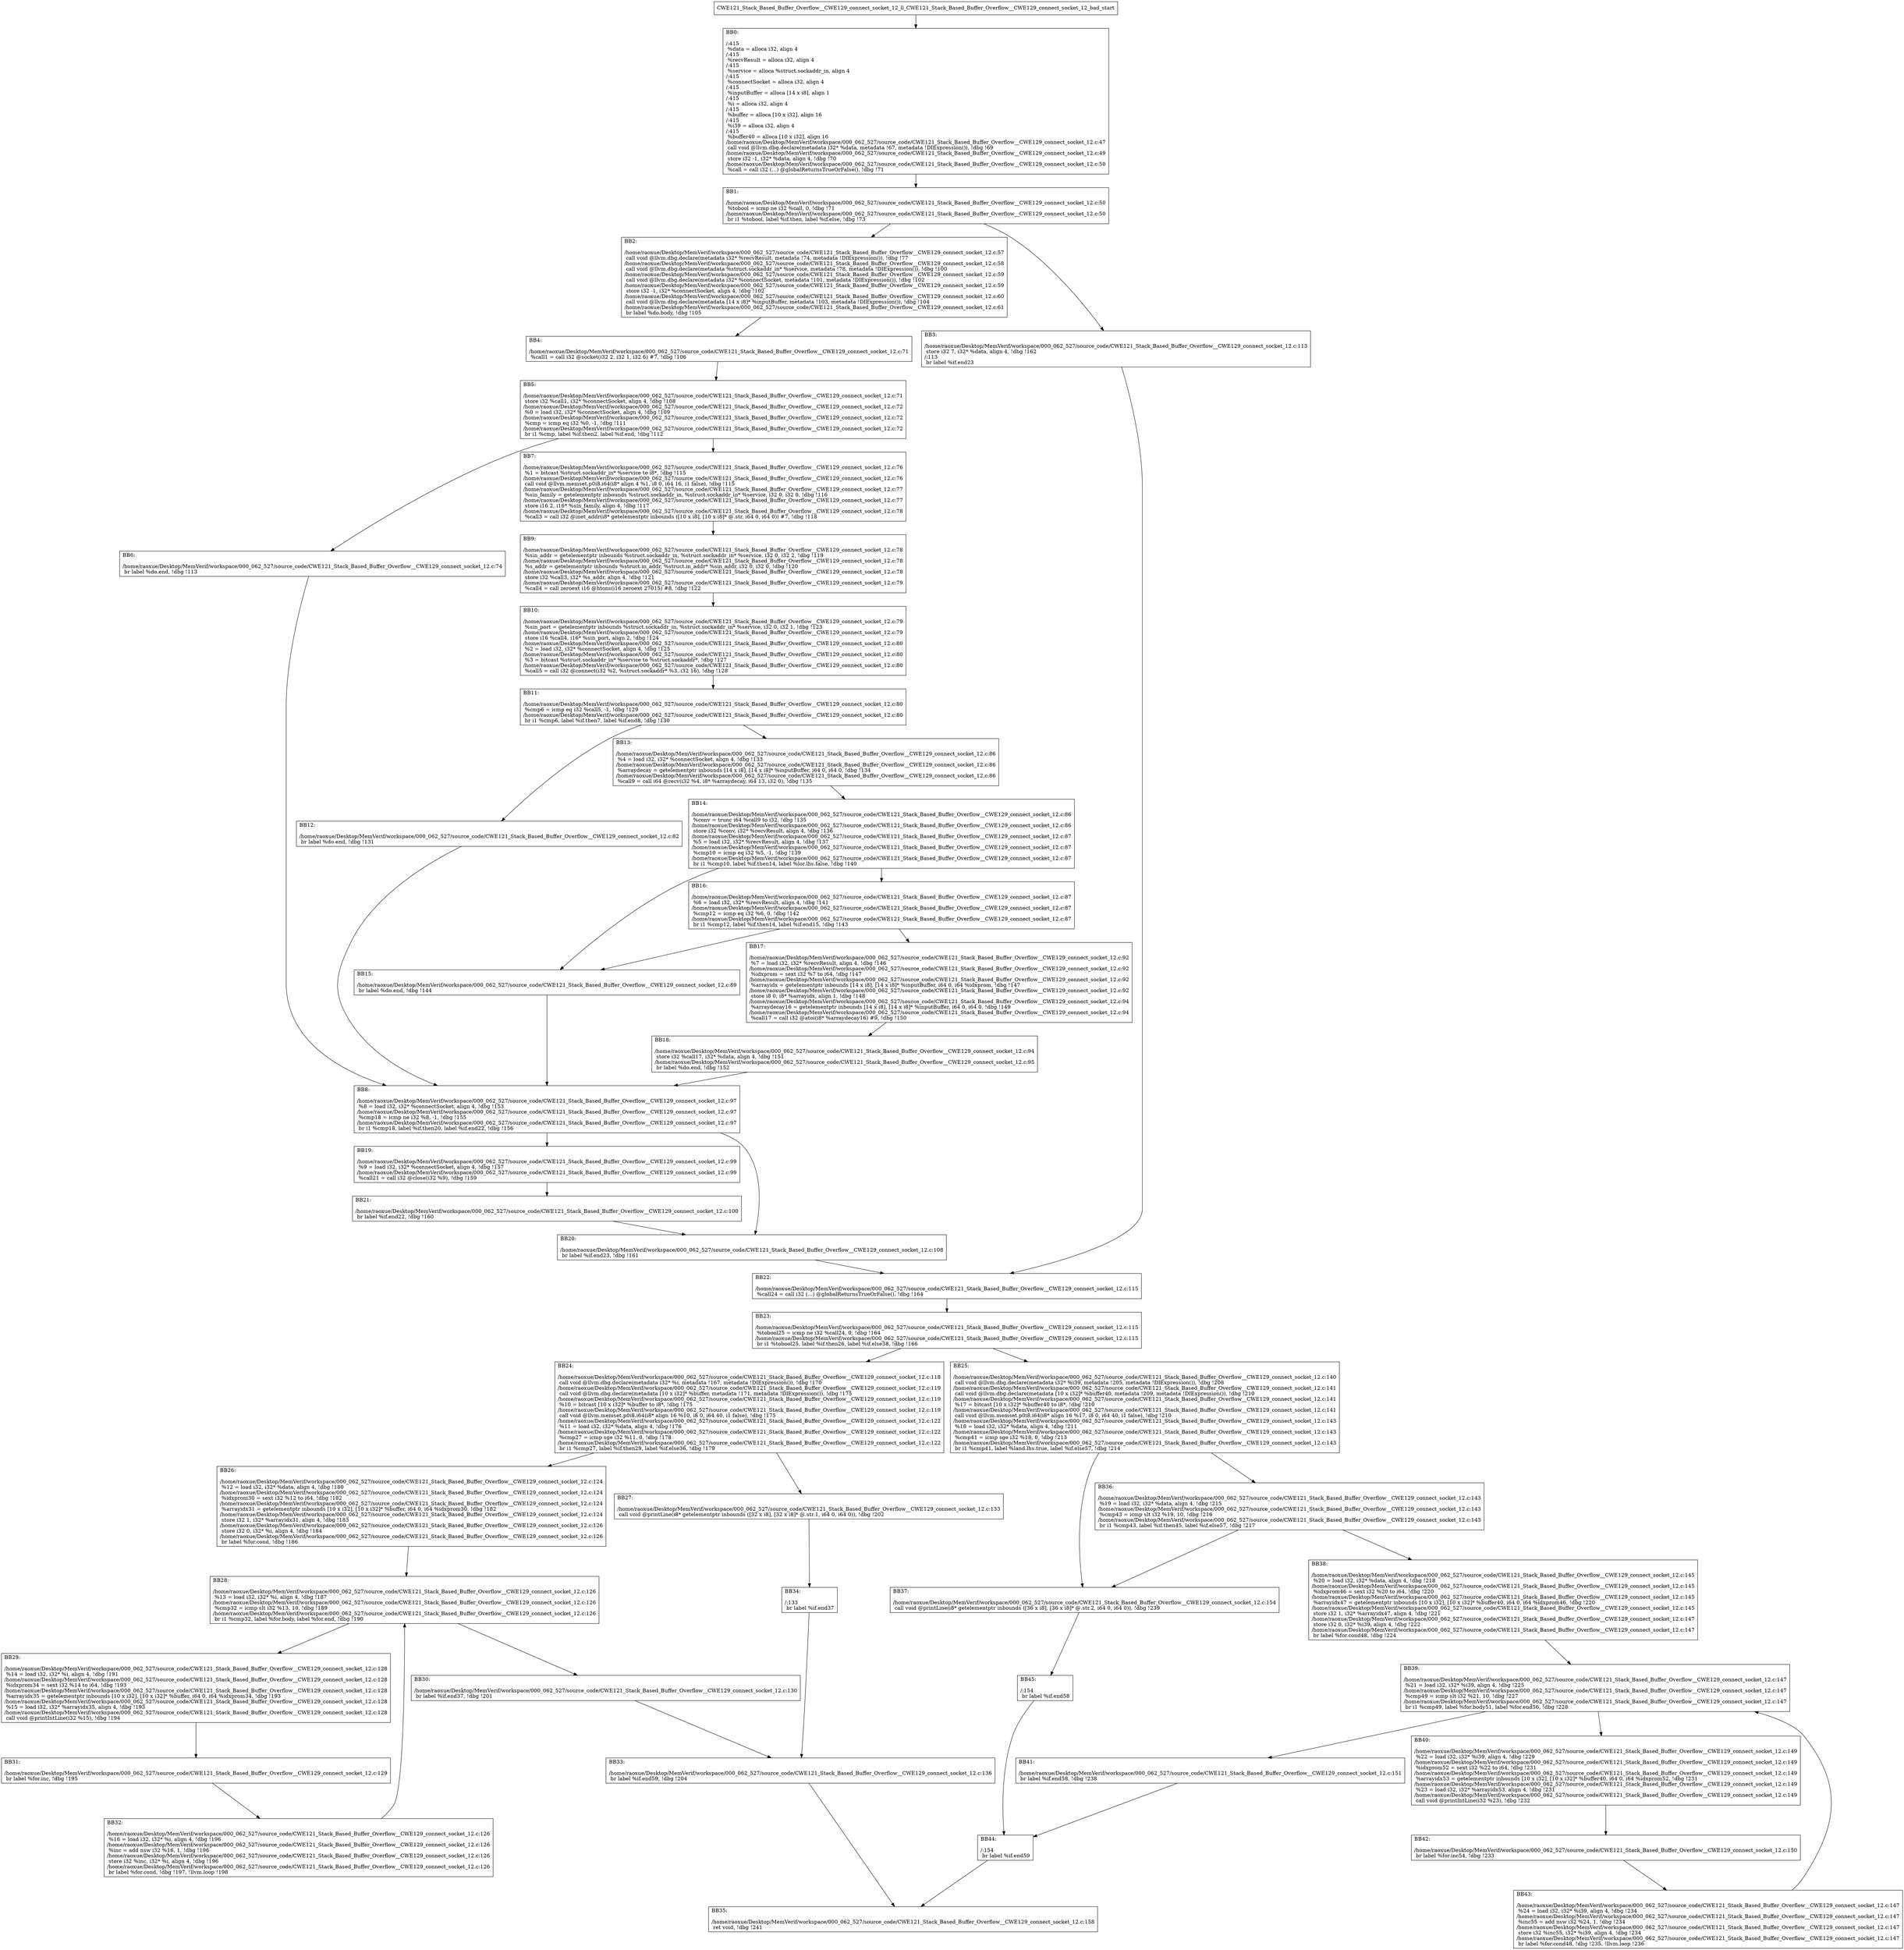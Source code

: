 digraph "CFG for'CWE121_Stack_Based_Buffer_Overflow__CWE129_connect_socket_12_ll_CWE121_Stack_Based_Buffer_Overflow__CWE129_connect_socket_12_bad' function" {
	BBCWE121_Stack_Based_Buffer_Overflow__CWE129_connect_socket_12_ll_CWE121_Stack_Based_Buffer_Overflow__CWE129_connect_socket_12_bad_start[shape=record,label="{CWE121_Stack_Based_Buffer_Overflow__CWE129_connect_socket_12_ll_CWE121_Stack_Based_Buffer_Overflow__CWE129_connect_socket_12_bad_start}"];
	BBCWE121_Stack_Based_Buffer_Overflow__CWE129_connect_socket_12_ll_CWE121_Stack_Based_Buffer_Overflow__CWE129_connect_socket_12_bad_start-> CWE121_Stack_Based_Buffer_Overflow__CWE129_connect_socket_12_ll_CWE121_Stack_Based_Buffer_Overflow__CWE129_connect_socket_12_badBB0;
	CWE121_Stack_Based_Buffer_Overflow__CWE129_connect_socket_12_ll_CWE121_Stack_Based_Buffer_Overflow__CWE129_connect_socket_12_badBB0 [shape=record, label="{BB0:\l\l/:415\l
  %data = alloca i32, align 4\l
/:415\l
  %recvResult = alloca i32, align 4\l
/:415\l
  %service = alloca %struct.sockaddr_in, align 4\l
/:415\l
  %connectSocket = alloca i32, align 4\l
/:415\l
  %inputBuffer = alloca [14 x i8], align 1\l
/:415\l
  %i = alloca i32, align 4\l
/:415\l
  %buffer = alloca [10 x i32], align 16\l
/:415\l
  %i39 = alloca i32, align 4\l
/:415\l
  %buffer40 = alloca [10 x i32], align 16\l
/home/raoxue/Desktop/MemVerif/workspace/000_062_527/source_code/CWE121_Stack_Based_Buffer_Overflow__CWE129_connect_socket_12.c:47\l
  call void @llvm.dbg.declare(metadata i32* %data, metadata !67, metadata !DIExpression()), !dbg !69\l
/home/raoxue/Desktop/MemVerif/workspace/000_062_527/source_code/CWE121_Stack_Based_Buffer_Overflow__CWE129_connect_socket_12.c:49\l
  store i32 -1, i32* %data, align 4, !dbg !70\l
/home/raoxue/Desktop/MemVerif/workspace/000_062_527/source_code/CWE121_Stack_Based_Buffer_Overflow__CWE129_connect_socket_12.c:50\l
  %call = call i32 (...) @globalReturnsTrueOrFalse(), !dbg !71\l
}"];
	CWE121_Stack_Based_Buffer_Overflow__CWE129_connect_socket_12_ll_CWE121_Stack_Based_Buffer_Overflow__CWE129_connect_socket_12_badBB0-> CWE121_Stack_Based_Buffer_Overflow__CWE129_connect_socket_12_ll_CWE121_Stack_Based_Buffer_Overflow__CWE129_connect_socket_12_badBB1;
	CWE121_Stack_Based_Buffer_Overflow__CWE129_connect_socket_12_ll_CWE121_Stack_Based_Buffer_Overflow__CWE129_connect_socket_12_badBB1 [shape=record, label="{BB1:\l\l/home/raoxue/Desktop/MemVerif/workspace/000_062_527/source_code/CWE121_Stack_Based_Buffer_Overflow__CWE129_connect_socket_12.c:50\l
  %tobool = icmp ne i32 %call, 0, !dbg !71\l
/home/raoxue/Desktop/MemVerif/workspace/000_062_527/source_code/CWE121_Stack_Based_Buffer_Overflow__CWE129_connect_socket_12.c:50\l
  br i1 %tobool, label %if.then, label %if.else, !dbg !73\l
}"];
	CWE121_Stack_Based_Buffer_Overflow__CWE129_connect_socket_12_ll_CWE121_Stack_Based_Buffer_Overflow__CWE129_connect_socket_12_badBB1-> CWE121_Stack_Based_Buffer_Overflow__CWE129_connect_socket_12_ll_CWE121_Stack_Based_Buffer_Overflow__CWE129_connect_socket_12_badBB2;
	CWE121_Stack_Based_Buffer_Overflow__CWE129_connect_socket_12_ll_CWE121_Stack_Based_Buffer_Overflow__CWE129_connect_socket_12_badBB1-> CWE121_Stack_Based_Buffer_Overflow__CWE129_connect_socket_12_ll_CWE121_Stack_Based_Buffer_Overflow__CWE129_connect_socket_12_badBB3;
	CWE121_Stack_Based_Buffer_Overflow__CWE129_connect_socket_12_ll_CWE121_Stack_Based_Buffer_Overflow__CWE129_connect_socket_12_badBB2 [shape=record, label="{BB2:\l\l/home/raoxue/Desktop/MemVerif/workspace/000_062_527/source_code/CWE121_Stack_Based_Buffer_Overflow__CWE129_connect_socket_12.c:57\l
  call void @llvm.dbg.declare(metadata i32* %recvResult, metadata !74, metadata !DIExpression()), !dbg !77\l
/home/raoxue/Desktop/MemVerif/workspace/000_062_527/source_code/CWE121_Stack_Based_Buffer_Overflow__CWE129_connect_socket_12.c:58\l
  call void @llvm.dbg.declare(metadata %struct.sockaddr_in* %service, metadata !78, metadata !DIExpression()), !dbg !100\l
/home/raoxue/Desktop/MemVerif/workspace/000_062_527/source_code/CWE121_Stack_Based_Buffer_Overflow__CWE129_connect_socket_12.c:59\l
  call void @llvm.dbg.declare(metadata i32* %connectSocket, metadata !101, metadata !DIExpression()), !dbg !102\l
/home/raoxue/Desktop/MemVerif/workspace/000_062_527/source_code/CWE121_Stack_Based_Buffer_Overflow__CWE129_connect_socket_12.c:59\l
  store i32 -1, i32* %connectSocket, align 4, !dbg !102\l
/home/raoxue/Desktop/MemVerif/workspace/000_062_527/source_code/CWE121_Stack_Based_Buffer_Overflow__CWE129_connect_socket_12.c:60\l
  call void @llvm.dbg.declare(metadata [14 x i8]* %inputBuffer, metadata !103, metadata !DIExpression()), !dbg !104\l
/home/raoxue/Desktop/MemVerif/workspace/000_062_527/source_code/CWE121_Stack_Based_Buffer_Overflow__CWE129_connect_socket_12.c:61\l
  br label %do.body, !dbg !105\l
}"];
	CWE121_Stack_Based_Buffer_Overflow__CWE129_connect_socket_12_ll_CWE121_Stack_Based_Buffer_Overflow__CWE129_connect_socket_12_badBB2-> CWE121_Stack_Based_Buffer_Overflow__CWE129_connect_socket_12_ll_CWE121_Stack_Based_Buffer_Overflow__CWE129_connect_socket_12_badBB4;
	CWE121_Stack_Based_Buffer_Overflow__CWE129_connect_socket_12_ll_CWE121_Stack_Based_Buffer_Overflow__CWE129_connect_socket_12_badBB4 [shape=record, label="{BB4:\l\l/home/raoxue/Desktop/MemVerif/workspace/000_062_527/source_code/CWE121_Stack_Based_Buffer_Overflow__CWE129_connect_socket_12.c:71\l
  %call1 = call i32 @socket(i32 2, i32 1, i32 6) #7, !dbg !106\l
}"];
	CWE121_Stack_Based_Buffer_Overflow__CWE129_connect_socket_12_ll_CWE121_Stack_Based_Buffer_Overflow__CWE129_connect_socket_12_badBB4-> CWE121_Stack_Based_Buffer_Overflow__CWE129_connect_socket_12_ll_CWE121_Stack_Based_Buffer_Overflow__CWE129_connect_socket_12_badBB5;
	CWE121_Stack_Based_Buffer_Overflow__CWE129_connect_socket_12_ll_CWE121_Stack_Based_Buffer_Overflow__CWE129_connect_socket_12_badBB5 [shape=record, label="{BB5:\l\l/home/raoxue/Desktop/MemVerif/workspace/000_062_527/source_code/CWE121_Stack_Based_Buffer_Overflow__CWE129_connect_socket_12.c:71\l
  store i32 %call1, i32* %connectSocket, align 4, !dbg !108\l
/home/raoxue/Desktop/MemVerif/workspace/000_062_527/source_code/CWE121_Stack_Based_Buffer_Overflow__CWE129_connect_socket_12.c:72\l
  %0 = load i32, i32* %connectSocket, align 4, !dbg !109\l
/home/raoxue/Desktop/MemVerif/workspace/000_062_527/source_code/CWE121_Stack_Based_Buffer_Overflow__CWE129_connect_socket_12.c:72\l
  %cmp = icmp eq i32 %0, -1, !dbg !111\l
/home/raoxue/Desktop/MemVerif/workspace/000_062_527/source_code/CWE121_Stack_Based_Buffer_Overflow__CWE129_connect_socket_12.c:72\l
  br i1 %cmp, label %if.then2, label %if.end, !dbg !112\l
}"];
	CWE121_Stack_Based_Buffer_Overflow__CWE129_connect_socket_12_ll_CWE121_Stack_Based_Buffer_Overflow__CWE129_connect_socket_12_badBB5-> CWE121_Stack_Based_Buffer_Overflow__CWE129_connect_socket_12_ll_CWE121_Stack_Based_Buffer_Overflow__CWE129_connect_socket_12_badBB6;
	CWE121_Stack_Based_Buffer_Overflow__CWE129_connect_socket_12_ll_CWE121_Stack_Based_Buffer_Overflow__CWE129_connect_socket_12_badBB5-> CWE121_Stack_Based_Buffer_Overflow__CWE129_connect_socket_12_ll_CWE121_Stack_Based_Buffer_Overflow__CWE129_connect_socket_12_badBB7;
	CWE121_Stack_Based_Buffer_Overflow__CWE129_connect_socket_12_ll_CWE121_Stack_Based_Buffer_Overflow__CWE129_connect_socket_12_badBB6 [shape=record, label="{BB6:\l\l/home/raoxue/Desktop/MemVerif/workspace/000_062_527/source_code/CWE121_Stack_Based_Buffer_Overflow__CWE129_connect_socket_12.c:74\l
  br label %do.end, !dbg !113\l
}"];
	CWE121_Stack_Based_Buffer_Overflow__CWE129_connect_socket_12_ll_CWE121_Stack_Based_Buffer_Overflow__CWE129_connect_socket_12_badBB6-> CWE121_Stack_Based_Buffer_Overflow__CWE129_connect_socket_12_ll_CWE121_Stack_Based_Buffer_Overflow__CWE129_connect_socket_12_badBB8;
	CWE121_Stack_Based_Buffer_Overflow__CWE129_connect_socket_12_ll_CWE121_Stack_Based_Buffer_Overflow__CWE129_connect_socket_12_badBB7 [shape=record, label="{BB7:\l\l/home/raoxue/Desktop/MemVerif/workspace/000_062_527/source_code/CWE121_Stack_Based_Buffer_Overflow__CWE129_connect_socket_12.c:76\l
  %1 = bitcast %struct.sockaddr_in* %service to i8*, !dbg !115\l
/home/raoxue/Desktop/MemVerif/workspace/000_062_527/source_code/CWE121_Stack_Based_Buffer_Overflow__CWE129_connect_socket_12.c:76\l
  call void @llvm.memset.p0i8.i64(i8* align 4 %1, i8 0, i64 16, i1 false), !dbg !115\l
/home/raoxue/Desktop/MemVerif/workspace/000_062_527/source_code/CWE121_Stack_Based_Buffer_Overflow__CWE129_connect_socket_12.c:77\l
  %sin_family = getelementptr inbounds %struct.sockaddr_in, %struct.sockaddr_in* %service, i32 0, i32 0, !dbg !116\l
/home/raoxue/Desktop/MemVerif/workspace/000_062_527/source_code/CWE121_Stack_Based_Buffer_Overflow__CWE129_connect_socket_12.c:77\l
  store i16 2, i16* %sin_family, align 4, !dbg !117\l
/home/raoxue/Desktop/MemVerif/workspace/000_062_527/source_code/CWE121_Stack_Based_Buffer_Overflow__CWE129_connect_socket_12.c:78\l
  %call3 = call i32 @inet_addr(i8* getelementptr inbounds ([10 x i8], [10 x i8]* @.str, i64 0, i64 0)) #7, !dbg !118\l
}"];
	CWE121_Stack_Based_Buffer_Overflow__CWE129_connect_socket_12_ll_CWE121_Stack_Based_Buffer_Overflow__CWE129_connect_socket_12_badBB7-> CWE121_Stack_Based_Buffer_Overflow__CWE129_connect_socket_12_ll_CWE121_Stack_Based_Buffer_Overflow__CWE129_connect_socket_12_badBB9;
	CWE121_Stack_Based_Buffer_Overflow__CWE129_connect_socket_12_ll_CWE121_Stack_Based_Buffer_Overflow__CWE129_connect_socket_12_badBB9 [shape=record, label="{BB9:\l\l/home/raoxue/Desktop/MemVerif/workspace/000_062_527/source_code/CWE121_Stack_Based_Buffer_Overflow__CWE129_connect_socket_12.c:78\l
  %sin_addr = getelementptr inbounds %struct.sockaddr_in, %struct.sockaddr_in* %service, i32 0, i32 2, !dbg !119\l
/home/raoxue/Desktop/MemVerif/workspace/000_062_527/source_code/CWE121_Stack_Based_Buffer_Overflow__CWE129_connect_socket_12.c:78\l
  %s_addr = getelementptr inbounds %struct.in_addr, %struct.in_addr* %sin_addr, i32 0, i32 0, !dbg !120\l
/home/raoxue/Desktop/MemVerif/workspace/000_062_527/source_code/CWE121_Stack_Based_Buffer_Overflow__CWE129_connect_socket_12.c:78\l
  store i32 %call3, i32* %s_addr, align 4, !dbg !121\l
/home/raoxue/Desktop/MemVerif/workspace/000_062_527/source_code/CWE121_Stack_Based_Buffer_Overflow__CWE129_connect_socket_12.c:79\l
  %call4 = call zeroext i16 @htons(i16 zeroext 27015) #8, !dbg !122\l
}"];
	CWE121_Stack_Based_Buffer_Overflow__CWE129_connect_socket_12_ll_CWE121_Stack_Based_Buffer_Overflow__CWE129_connect_socket_12_badBB9-> CWE121_Stack_Based_Buffer_Overflow__CWE129_connect_socket_12_ll_CWE121_Stack_Based_Buffer_Overflow__CWE129_connect_socket_12_badBB10;
	CWE121_Stack_Based_Buffer_Overflow__CWE129_connect_socket_12_ll_CWE121_Stack_Based_Buffer_Overflow__CWE129_connect_socket_12_badBB10 [shape=record, label="{BB10:\l\l/home/raoxue/Desktop/MemVerif/workspace/000_062_527/source_code/CWE121_Stack_Based_Buffer_Overflow__CWE129_connect_socket_12.c:79\l
  %sin_port = getelementptr inbounds %struct.sockaddr_in, %struct.sockaddr_in* %service, i32 0, i32 1, !dbg !123\l
/home/raoxue/Desktop/MemVerif/workspace/000_062_527/source_code/CWE121_Stack_Based_Buffer_Overflow__CWE129_connect_socket_12.c:79\l
  store i16 %call4, i16* %sin_port, align 2, !dbg !124\l
/home/raoxue/Desktop/MemVerif/workspace/000_062_527/source_code/CWE121_Stack_Based_Buffer_Overflow__CWE129_connect_socket_12.c:80\l
  %2 = load i32, i32* %connectSocket, align 4, !dbg !125\l
/home/raoxue/Desktop/MemVerif/workspace/000_062_527/source_code/CWE121_Stack_Based_Buffer_Overflow__CWE129_connect_socket_12.c:80\l
  %3 = bitcast %struct.sockaddr_in* %service to %struct.sockaddr*, !dbg !127\l
/home/raoxue/Desktop/MemVerif/workspace/000_062_527/source_code/CWE121_Stack_Based_Buffer_Overflow__CWE129_connect_socket_12.c:80\l
  %call5 = call i32 @connect(i32 %2, %struct.sockaddr* %3, i32 16), !dbg !128\l
}"];
	CWE121_Stack_Based_Buffer_Overflow__CWE129_connect_socket_12_ll_CWE121_Stack_Based_Buffer_Overflow__CWE129_connect_socket_12_badBB10-> CWE121_Stack_Based_Buffer_Overflow__CWE129_connect_socket_12_ll_CWE121_Stack_Based_Buffer_Overflow__CWE129_connect_socket_12_badBB11;
	CWE121_Stack_Based_Buffer_Overflow__CWE129_connect_socket_12_ll_CWE121_Stack_Based_Buffer_Overflow__CWE129_connect_socket_12_badBB11 [shape=record, label="{BB11:\l\l/home/raoxue/Desktop/MemVerif/workspace/000_062_527/source_code/CWE121_Stack_Based_Buffer_Overflow__CWE129_connect_socket_12.c:80\l
  %cmp6 = icmp eq i32 %call5, -1, !dbg !129\l
/home/raoxue/Desktop/MemVerif/workspace/000_062_527/source_code/CWE121_Stack_Based_Buffer_Overflow__CWE129_connect_socket_12.c:80\l
  br i1 %cmp6, label %if.then7, label %if.end8, !dbg !130\l
}"];
	CWE121_Stack_Based_Buffer_Overflow__CWE129_connect_socket_12_ll_CWE121_Stack_Based_Buffer_Overflow__CWE129_connect_socket_12_badBB11-> CWE121_Stack_Based_Buffer_Overflow__CWE129_connect_socket_12_ll_CWE121_Stack_Based_Buffer_Overflow__CWE129_connect_socket_12_badBB12;
	CWE121_Stack_Based_Buffer_Overflow__CWE129_connect_socket_12_ll_CWE121_Stack_Based_Buffer_Overflow__CWE129_connect_socket_12_badBB11-> CWE121_Stack_Based_Buffer_Overflow__CWE129_connect_socket_12_ll_CWE121_Stack_Based_Buffer_Overflow__CWE129_connect_socket_12_badBB13;
	CWE121_Stack_Based_Buffer_Overflow__CWE129_connect_socket_12_ll_CWE121_Stack_Based_Buffer_Overflow__CWE129_connect_socket_12_badBB12 [shape=record, label="{BB12:\l\l/home/raoxue/Desktop/MemVerif/workspace/000_062_527/source_code/CWE121_Stack_Based_Buffer_Overflow__CWE129_connect_socket_12.c:82\l
  br label %do.end, !dbg !131\l
}"];
	CWE121_Stack_Based_Buffer_Overflow__CWE129_connect_socket_12_ll_CWE121_Stack_Based_Buffer_Overflow__CWE129_connect_socket_12_badBB12-> CWE121_Stack_Based_Buffer_Overflow__CWE129_connect_socket_12_ll_CWE121_Stack_Based_Buffer_Overflow__CWE129_connect_socket_12_badBB8;
	CWE121_Stack_Based_Buffer_Overflow__CWE129_connect_socket_12_ll_CWE121_Stack_Based_Buffer_Overflow__CWE129_connect_socket_12_badBB13 [shape=record, label="{BB13:\l\l/home/raoxue/Desktop/MemVerif/workspace/000_062_527/source_code/CWE121_Stack_Based_Buffer_Overflow__CWE129_connect_socket_12.c:86\l
  %4 = load i32, i32* %connectSocket, align 4, !dbg !133\l
/home/raoxue/Desktop/MemVerif/workspace/000_062_527/source_code/CWE121_Stack_Based_Buffer_Overflow__CWE129_connect_socket_12.c:86\l
  %arraydecay = getelementptr inbounds [14 x i8], [14 x i8]* %inputBuffer, i64 0, i64 0, !dbg !134\l
/home/raoxue/Desktop/MemVerif/workspace/000_062_527/source_code/CWE121_Stack_Based_Buffer_Overflow__CWE129_connect_socket_12.c:86\l
  %call9 = call i64 @recv(i32 %4, i8* %arraydecay, i64 13, i32 0), !dbg !135\l
}"];
	CWE121_Stack_Based_Buffer_Overflow__CWE129_connect_socket_12_ll_CWE121_Stack_Based_Buffer_Overflow__CWE129_connect_socket_12_badBB13-> CWE121_Stack_Based_Buffer_Overflow__CWE129_connect_socket_12_ll_CWE121_Stack_Based_Buffer_Overflow__CWE129_connect_socket_12_badBB14;
	CWE121_Stack_Based_Buffer_Overflow__CWE129_connect_socket_12_ll_CWE121_Stack_Based_Buffer_Overflow__CWE129_connect_socket_12_badBB14 [shape=record, label="{BB14:\l\l/home/raoxue/Desktop/MemVerif/workspace/000_062_527/source_code/CWE121_Stack_Based_Buffer_Overflow__CWE129_connect_socket_12.c:86\l
  %conv = trunc i64 %call9 to i32, !dbg !135\l
/home/raoxue/Desktop/MemVerif/workspace/000_062_527/source_code/CWE121_Stack_Based_Buffer_Overflow__CWE129_connect_socket_12.c:86\l
  store i32 %conv, i32* %recvResult, align 4, !dbg !136\l
/home/raoxue/Desktop/MemVerif/workspace/000_062_527/source_code/CWE121_Stack_Based_Buffer_Overflow__CWE129_connect_socket_12.c:87\l
  %5 = load i32, i32* %recvResult, align 4, !dbg !137\l
/home/raoxue/Desktop/MemVerif/workspace/000_062_527/source_code/CWE121_Stack_Based_Buffer_Overflow__CWE129_connect_socket_12.c:87\l
  %cmp10 = icmp eq i32 %5, -1, !dbg !139\l
/home/raoxue/Desktop/MemVerif/workspace/000_062_527/source_code/CWE121_Stack_Based_Buffer_Overflow__CWE129_connect_socket_12.c:87\l
  br i1 %cmp10, label %if.then14, label %lor.lhs.false, !dbg !140\l
}"];
	CWE121_Stack_Based_Buffer_Overflow__CWE129_connect_socket_12_ll_CWE121_Stack_Based_Buffer_Overflow__CWE129_connect_socket_12_badBB14-> CWE121_Stack_Based_Buffer_Overflow__CWE129_connect_socket_12_ll_CWE121_Stack_Based_Buffer_Overflow__CWE129_connect_socket_12_badBB15;
	CWE121_Stack_Based_Buffer_Overflow__CWE129_connect_socket_12_ll_CWE121_Stack_Based_Buffer_Overflow__CWE129_connect_socket_12_badBB14-> CWE121_Stack_Based_Buffer_Overflow__CWE129_connect_socket_12_ll_CWE121_Stack_Based_Buffer_Overflow__CWE129_connect_socket_12_badBB16;
	CWE121_Stack_Based_Buffer_Overflow__CWE129_connect_socket_12_ll_CWE121_Stack_Based_Buffer_Overflow__CWE129_connect_socket_12_badBB16 [shape=record, label="{BB16:\l\l/home/raoxue/Desktop/MemVerif/workspace/000_062_527/source_code/CWE121_Stack_Based_Buffer_Overflow__CWE129_connect_socket_12.c:87\l
  %6 = load i32, i32* %recvResult, align 4, !dbg !141\l
/home/raoxue/Desktop/MemVerif/workspace/000_062_527/source_code/CWE121_Stack_Based_Buffer_Overflow__CWE129_connect_socket_12.c:87\l
  %cmp12 = icmp eq i32 %6, 0, !dbg !142\l
/home/raoxue/Desktop/MemVerif/workspace/000_062_527/source_code/CWE121_Stack_Based_Buffer_Overflow__CWE129_connect_socket_12.c:87\l
  br i1 %cmp12, label %if.then14, label %if.end15, !dbg !143\l
}"];
	CWE121_Stack_Based_Buffer_Overflow__CWE129_connect_socket_12_ll_CWE121_Stack_Based_Buffer_Overflow__CWE129_connect_socket_12_badBB16-> CWE121_Stack_Based_Buffer_Overflow__CWE129_connect_socket_12_ll_CWE121_Stack_Based_Buffer_Overflow__CWE129_connect_socket_12_badBB15;
	CWE121_Stack_Based_Buffer_Overflow__CWE129_connect_socket_12_ll_CWE121_Stack_Based_Buffer_Overflow__CWE129_connect_socket_12_badBB16-> CWE121_Stack_Based_Buffer_Overflow__CWE129_connect_socket_12_ll_CWE121_Stack_Based_Buffer_Overflow__CWE129_connect_socket_12_badBB17;
	CWE121_Stack_Based_Buffer_Overflow__CWE129_connect_socket_12_ll_CWE121_Stack_Based_Buffer_Overflow__CWE129_connect_socket_12_badBB15 [shape=record, label="{BB15:\l\l/home/raoxue/Desktop/MemVerif/workspace/000_062_527/source_code/CWE121_Stack_Based_Buffer_Overflow__CWE129_connect_socket_12.c:89\l
  br label %do.end, !dbg !144\l
}"];
	CWE121_Stack_Based_Buffer_Overflow__CWE129_connect_socket_12_ll_CWE121_Stack_Based_Buffer_Overflow__CWE129_connect_socket_12_badBB15-> CWE121_Stack_Based_Buffer_Overflow__CWE129_connect_socket_12_ll_CWE121_Stack_Based_Buffer_Overflow__CWE129_connect_socket_12_badBB8;
	CWE121_Stack_Based_Buffer_Overflow__CWE129_connect_socket_12_ll_CWE121_Stack_Based_Buffer_Overflow__CWE129_connect_socket_12_badBB17 [shape=record, label="{BB17:\l\l/home/raoxue/Desktop/MemVerif/workspace/000_062_527/source_code/CWE121_Stack_Based_Buffer_Overflow__CWE129_connect_socket_12.c:92\l
  %7 = load i32, i32* %recvResult, align 4, !dbg !146\l
/home/raoxue/Desktop/MemVerif/workspace/000_062_527/source_code/CWE121_Stack_Based_Buffer_Overflow__CWE129_connect_socket_12.c:92\l
  %idxprom = sext i32 %7 to i64, !dbg !147\l
/home/raoxue/Desktop/MemVerif/workspace/000_062_527/source_code/CWE121_Stack_Based_Buffer_Overflow__CWE129_connect_socket_12.c:92\l
  %arrayidx = getelementptr inbounds [14 x i8], [14 x i8]* %inputBuffer, i64 0, i64 %idxprom, !dbg !147\l
/home/raoxue/Desktop/MemVerif/workspace/000_062_527/source_code/CWE121_Stack_Based_Buffer_Overflow__CWE129_connect_socket_12.c:92\l
  store i8 0, i8* %arrayidx, align 1, !dbg !148\l
/home/raoxue/Desktop/MemVerif/workspace/000_062_527/source_code/CWE121_Stack_Based_Buffer_Overflow__CWE129_connect_socket_12.c:94\l
  %arraydecay16 = getelementptr inbounds [14 x i8], [14 x i8]* %inputBuffer, i64 0, i64 0, !dbg !149\l
/home/raoxue/Desktop/MemVerif/workspace/000_062_527/source_code/CWE121_Stack_Based_Buffer_Overflow__CWE129_connect_socket_12.c:94\l
  %call17 = call i32 @atoi(i8* %arraydecay16) #9, !dbg !150\l
}"];
	CWE121_Stack_Based_Buffer_Overflow__CWE129_connect_socket_12_ll_CWE121_Stack_Based_Buffer_Overflow__CWE129_connect_socket_12_badBB17-> CWE121_Stack_Based_Buffer_Overflow__CWE129_connect_socket_12_ll_CWE121_Stack_Based_Buffer_Overflow__CWE129_connect_socket_12_badBB18;
	CWE121_Stack_Based_Buffer_Overflow__CWE129_connect_socket_12_ll_CWE121_Stack_Based_Buffer_Overflow__CWE129_connect_socket_12_badBB18 [shape=record, label="{BB18:\l\l/home/raoxue/Desktop/MemVerif/workspace/000_062_527/source_code/CWE121_Stack_Based_Buffer_Overflow__CWE129_connect_socket_12.c:94\l
  store i32 %call17, i32* %data, align 4, !dbg !151\l
/home/raoxue/Desktop/MemVerif/workspace/000_062_527/source_code/CWE121_Stack_Based_Buffer_Overflow__CWE129_connect_socket_12.c:95\l
  br label %do.end, !dbg !152\l
}"];
	CWE121_Stack_Based_Buffer_Overflow__CWE129_connect_socket_12_ll_CWE121_Stack_Based_Buffer_Overflow__CWE129_connect_socket_12_badBB18-> CWE121_Stack_Based_Buffer_Overflow__CWE129_connect_socket_12_ll_CWE121_Stack_Based_Buffer_Overflow__CWE129_connect_socket_12_badBB8;
	CWE121_Stack_Based_Buffer_Overflow__CWE129_connect_socket_12_ll_CWE121_Stack_Based_Buffer_Overflow__CWE129_connect_socket_12_badBB8 [shape=record, label="{BB8:\l\l/home/raoxue/Desktop/MemVerif/workspace/000_062_527/source_code/CWE121_Stack_Based_Buffer_Overflow__CWE129_connect_socket_12.c:97\l
  %8 = load i32, i32* %connectSocket, align 4, !dbg !153\l
/home/raoxue/Desktop/MemVerif/workspace/000_062_527/source_code/CWE121_Stack_Based_Buffer_Overflow__CWE129_connect_socket_12.c:97\l
  %cmp18 = icmp ne i32 %8, -1, !dbg !155\l
/home/raoxue/Desktop/MemVerif/workspace/000_062_527/source_code/CWE121_Stack_Based_Buffer_Overflow__CWE129_connect_socket_12.c:97\l
  br i1 %cmp18, label %if.then20, label %if.end22, !dbg !156\l
}"];
	CWE121_Stack_Based_Buffer_Overflow__CWE129_connect_socket_12_ll_CWE121_Stack_Based_Buffer_Overflow__CWE129_connect_socket_12_badBB8-> CWE121_Stack_Based_Buffer_Overflow__CWE129_connect_socket_12_ll_CWE121_Stack_Based_Buffer_Overflow__CWE129_connect_socket_12_badBB19;
	CWE121_Stack_Based_Buffer_Overflow__CWE129_connect_socket_12_ll_CWE121_Stack_Based_Buffer_Overflow__CWE129_connect_socket_12_badBB8-> CWE121_Stack_Based_Buffer_Overflow__CWE129_connect_socket_12_ll_CWE121_Stack_Based_Buffer_Overflow__CWE129_connect_socket_12_badBB20;
	CWE121_Stack_Based_Buffer_Overflow__CWE129_connect_socket_12_ll_CWE121_Stack_Based_Buffer_Overflow__CWE129_connect_socket_12_badBB19 [shape=record, label="{BB19:\l\l/home/raoxue/Desktop/MemVerif/workspace/000_062_527/source_code/CWE121_Stack_Based_Buffer_Overflow__CWE129_connect_socket_12.c:99\l
  %9 = load i32, i32* %connectSocket, align 4, !dbg !157\l
/home/raoxue/Desktop/MemVerif/workspace/000_062_527/source_code/CWE121_Stack_Based_Buffer_Overflow__CWE129_connect_socket_12.c:99\l
  %call21 = call i32 @close(i32 %9), !dbg !159\l
}"];
	CWE121_Stack_Based_Buffer_Overflow__CWE129_connect_socket_12_ll_CWE121_Stack_Based_Buffer_Overflow__CWE129_connect_socket_12_badBB19-> CWE121_Stack_Based_Buffer_Overflow__CWE129_connect_socket_12_ll_CWE121_Stack_Based_Buffer_Overflow__CWE129_connect_socket_12_badBB21;
	CWE121_Stack_Based_Buffer_Overflow__CWE129_connect_socket_12_ll_CWE121_Stack_Based_Buffer_Overflow__CWE129_connect_socket_12_badBB21 [shape=record, label="{BB21:\l\l/home/raoxue/Desktop/MemVerif/workspace/000_062_527/source_code/CWE121_Stack_Based_Buffer_Overflow__CWE129_connect_socket_12.c:100\l
  br label %if.end22, !dbg !160\l
}"];
	CWE121_Stack_Based_Buffer_Overflow__CWE129_connect_socket_12_ll_CWE121_Stack_Based_Buffer_Overflow__CWE129_connect_socket_12_badBB21-> CWE121_Stack_Based_Buffer_Overflow__CWE129_connect_socket_12_ll_CWE121_Stack_Based_Buffer_Overflow__CWE129_connect_socket_12_badBB20;
	CWE121_Stack_Based_Buffer_Overflow__CWE129_connect_socket_12_ll_CWE121_Stack_Based_Buffer_Overflow__CWE129_connect_socket_12_badBB20 [shape=record, label="{BB20:\l\l/home/raoxue/Desktop/MemVerif/workspace/000_062_527/source_code/CWE121_Stack_Based_Buffer_Overflow__CWE129_connect_socket_12.c:108\l
  br label %if.end23, !dbg !161\l
}"];
	CWE121_Stack_Based_Buffer_Overflow__CWE129_connect_socket_12_ll_CWE121_Stack_Based_Buffer_Overflow__CWE129_connect_socket_12_badBB20-> CWE121_Stack_Based_Buffer_Overflow__CWE129_connect_socket_12_ll_CWE121_Stack_Based_Buffer_Overflow__CWE129_connect_socket_12_badBB22;
	CWE121_Stack_Based_Buffer_Overflow__CWE129_connect_socket_12_ll_CWE121_Stack_Based_Buffer_Overflow__CWE129_connect_socket_12_badBB3 [shape=record, label="{BB3:\l\l/home/raoxue/Desktop/MemVerif/workspace/000_062_527/source_code/CWE121_Stack_Based_Buffer_Overflow__CWE129_connect_socket_12.c:113\l
  store i32 7, i32* %data, align 4, !dbg !162\l
/:113\l
  br label %if.end23\l
}"];
	CWE121_Stack_Based_Buffer_Overflow__CWE129_connect_socket_12_ll_CWE121_Stack_Based_Buffer_Overflow__CWE129_connect_socket_12_badBB3-> CWE121_Stack_Based_Buffer_Overflow__CWE129_connect_socket_12_ll_CWE121_Stack_Based_Buffer_Overflow__CWE129_connect_socket_12_badBB22;
	CWE121_Stack_Based_Buffer_Overflow__CWE129_connect_socket_12_ll_CWE121_Stack_Based_Buffer_Overflow__CWE129_connect_socket_12_badBB22 [shape=record, label="{BB22:\l\l/home/raoxue/Desktop/MemVerif/workspace/000_062_527/source_code/CWE121_Stack_Based_Buffer_Overflow__CWE129_connect_socket_12.c:115\l
  %call24 = call i32 (...) @globalReturnsTrueOrFalse(), !dbg !164\l
}"];
	CWE121_Stack_Based_Buffer_Overflow__CWE129_connect_socket_12_ll_CWE121_Stack_Based_Buffer_Overflow__CWE129_connect_socket_12_badBB22-> CWE121_Stack_Based_Buffer_Overflow__CWE129_connect_socket_12_ll_CWE121_Stack_Based_Buffer_Overflow__CWE129_connect_socket_12_badBB23;
	CWE121_Stack_Based_Buffer_Overflow__CWE129_connect_socket_12_ll_CWE121_Stack_Based_Buffer_Overflow__CWE129_connect_socket_12_badBB23 [shape=record, label="{BB23:\l\l/home/raoxue/Desktop/MemVerif/workspace/000_062_527/source_code/CWE121_Stack_Based_Buffer_Overflow__CWE129_connect_socket_12.c:115\l
  %tobool25 = icmp ne i32 %call24, 0, !dbg !164\l
/home/raoxue/Desktop/MemVerif/workspace/000_062_527/source_code/CWE121_Stack_Based_Buffer_Overflow__CWE129_connect_socket_12.c:115\l
  br i1 %tobool25, label %if.then26, label %if.else38, !dbg !166\l
}"];
	CWE121_Stack_Based_Buffer_Overflow__CWE129_connect_socket_12_ll_CWE121_Stack_Based_Buffer_Overflow__CWE129_connect_socket_12_badBB23-> CWE121_Stack_Based_Buffer_Overflow__CWE129_connect_socket_12_ll_CWE121_Stack_Based_Buffer_Overflow__CWE129_connect_socket_12_badBB24;
	CWE121_Stack_Based_Buffer_Overflow__CWE129_connect_socket_12_ll_CWE121_Stack_Based_Buffer_Overflow__CWE129_connect_socket_12_badBB23-> CWE121_Stack_Based_Buffer_Overflow__CWE129_connect_socket_12_ll_CWE121_Stack_Based_Buffer_Overflow__CWE129_connect_socket_12_badBB25;
	CWE121_Stack_Based_Buffer_Overflow__CWE129_connect_socket_12_ll_CWE121_Stack_Based_Buffer_Overflow__CWE129_connect_socket_12_badBB24 [shape=record, label="{BB24:\l\l/home/raoxue/Desktop/MemVerif/workspace/000_062_527/source_code/CWE121_Stack_Based_Buffer_Overflow__CWE129_connect_socket_12.c:118\l
  call void @llvm.dbg.declare(metadata i32* %i, metadata !167, metadata !DIExpression()), !dbg !170\l
/home/raoxue/Desktop/MemVerif/workspace/000_062_527/source_code/CWE121_Stack_Based_Buffer_Overflow__CWE129_connect_socket_12.c:119\l
  call void @llvm.dbg.declare(metadata [10 x i32]* %buffer, metadata !171, metadata !DIExpression()), !dbg !175\l
/home/raoxue/Desktop/MemVerif/workspace/000_062_527/source_code/CWE121_Stack_Based_Buffer_Overflow__CWE129_connect_socket_12.c:119\l
  %10 = bitcast [10 x i32]* %buffer to i8*, !dbg !175\l
/home/raoxue/Desktop/MemVerif/workspace/000_062_527/source_code/CWE121_Stack_Based_Buffer_Overflow__CWE129_connect_socket_12.c:119\l
  call void @llvm.memset.p0i8.i64(i8* align 16 %10, i8 0, i64 40, i1 false), !dbg !175\l
/home/raoxue/Desktop/MemVerif/workspace/000_062_527/source_code/CWE121_Stack_Based_Buffer_Overflow__CWE129_connect_socket_12.c:122\l
  %11 = load i32, i32* %data, align 4, !dbg !176\l
/home/raoxue/Desktop/MemVerif/workspace/000_062_527/source_code/CWE121_Stack_Based_Buffer_Overflow__CWE129_connect_socket_12.c:122\l
  %cmp27 = icmp sge i32 %11, 0, !dbg !178\l
/home/raoxue/Desktop/MemVerif/workspace/000_062_527/source_code/CWE121_Stack_Based_Buffer_Overflow__CWE129_connect_socket_12.c:122\l
  br i1 %cmp27, label %if.then29, label %if.else36, !dbg !179\l
}"];
	CWE121_Stack_Based_Buffer_Overflow__CWE129_connect_socket_12_ll_CWE121_Stack_Based_Buffer_Overflow__CWE129_connect_socket_12_badBB24-> CWE121_Stack_Based_Buffer_Overflow__CWE129_connect_socket_12_ll_CWE121_Stack_Based_Buffer_Overflow__CWE129_connect_socket_12_badBB26;
	CWE121_Stack_Based_Buffer_Overflow__CWE129_connect_socket_12_ll_CWE121_Stack_Based_Buffer_Overflow__CWE129_connect_socket_12_badBB24-> CWE121_Stack_Based_Buffer_Overflow__CWE129_connect_socket_12_ll_CWE121_Stack_Based_Buffer_Overflow__CWE129_connect_socket_12_badBB27;
	CWE121_Stack_Based_Buffer_Overflow__CWE129_connect_socket_12_ll_CWE121_Stack_Based_Buffer_Overflow__CWE129_connect_socket_12_badBB26 [shape=record, label="{BB26:\l\l/home/raoxue/Desktop/MemVerif/workspace/000_062_527/source_code/CWE121_Stack_Based_Buffer_Overflow__CWE129_connect_socket_12.c:124\l
  %12 = load i32, i32* %data, align 4, !dbg !180\l
/home/raoxue/Desktop/MemVerif/workspace/000_062_527/source_code/CWE121_Stack_Based_Buffer_Overflow__CWE129_connect_socket_12.c:124\l
  %idxprom30 = sext i32 %12 to i64, !dbg !182\l
/home/raoxue/Desktop/MemVerif/workspace/000_062_527/source_code/CWE121_Stack_Based_Buffer_Overflow__CWE129_connect_socket_12.c:124\l
  %arrayidx31 = getelementptr inbounds [10 x i32], [10 x i32]* %buffer, i64 0, i64 %idxprom30, !dbg !182\l
/home/raoxue/Desktop/MemVerif/workspace/000_062_527/source_code/CWE121_Stack_Based_Buffer_Overflow__CWE129_connect_socket_12.c:124\l
  store i32 1, i32* %arrayidx31, align 4, !dbg !183\l
/home/raoxue/Desktop/MemVerif/workspace/000_062_527/source_code/CWE121_Stack_Based_Buffer_Overflow__CWE129_connect_socket_12.c:126\l
  store i32 0, i32* %i, align 4, !dbg !184\l
/home/raoxue/Desktop/MemVerif/workspace/000_062_527/source_code/CWE121_Stack_Based_Buffer_Overflow__CWE129_connect_socket_12.c:126\l
  br label %for.cond, !dbg !186\l
}"];
	CWE121_Stack_Based_Buffer_Overflow__CWE129_connect_socket_12_ll_CWE121_Stack_Based_Buffer_Overflow__CWE129_connect_socket_12_badBB26-> CWE121_Stack_Based_Buffer_Overflow__CWE129_connect_socket_12_ll_CWE121_Stack_Based_Buffer_Overflow__CWE129_connect_socket_12_badBB28;
	CWE121_Stack_Based_Buffer_Overflow__CWE129_connect_socket_12_ll_CWE121_Stack_Based_Buffer_Overflow__CWE129_connect_socket_12_badBB28 [shape=record, label="{BB28:\l\l/home/raoxue/Desktop/MemVerif/workspace/000_062_527/source_code/CWE121_Stack_Based_Buffer_Overflow__CWE129_connect_socket_12.c:126\l
  %13 = load i32, i32* %i, align 4, !dbg !187\l
/home/raoxue/Desktop/MemVerif/workspace/000_062_527/source_code/CWE121_Stack_Based_Buffer_Overflow__CWE129_connect_socket_12.c:126\l
  %cmp32 = icmp slt i32 %13, 10, !dbg !189\l
/home/raoxue/Desktop/MemVerif/workspace/000_062_527/source_code/CWE121_Stack_Based_Buffer_Overflow__CWE129_connect_socket_12.c:126\l
  br i1 %cmp32, label %for.body, label %for.end, !dbg !190\l
}"];
	CWE121_Stack_Based_Buffer_Overflow__CWE129_connect_socket_12_ll_CWE121_Stack_Based_Buffer_Overflow__CWE129_connect_socket_12_badBB28-> CWE121_Stack_Based_Buffer_Overflow__CWE129_connect_socket_12_ll_CWE121_Stack_Based_Buffer_Overflow__CWE129_connect_socket_12_badBB29;
	CWE121_Stack_Based_Buffer_Overflow__CWE129_connect_socket_12_ll_CWE121_Stack_Based_Buffer_Overflow__CWE129_connect_socket_12_badBB28-> CWE121_Stack_Based_Buffer_Overflow__CWE129_connect_socket_12_ll_CWE121_Stack_Based_Buffer_Overflow__CWE129_connect_socket_12_badBB30;
	CWE121_Stack_Based_Buffer_Overflow__CWE129_connect_socket_12_ll_CWE121_Stack_Based_Buffer_Overflow__CWE129_connect_socket_12_badBB29 [shape=record, label="{BB29:\l\l/home/raoxue/Desktop/MemVerif/workspace/000_062_527/source_code/CWE121_Stack_Based_Buffer_Overflow__CWE129_connect_socket_12.c:128\l
  %14 = load i32, i32* %i, align 4, !dbg !191\l
/home/raoxue/Desktop/MemVerif/workspace/000_062_527/source_code/CWE121_Stack_Based_Buffer_Overflow__CWE129_connect_socket_12.c:128\l
  %idxprom34 = sext i32 %14 to i64, !dbg !193\l
/home/raoxue/Desktop/MemVerif/workspace/000_062_527/source_code/CWE121_Stack_Based_Buffer_Overflow__CWE129_connect_socket_12.c:128\l
  %arrayidx35 = getelementptr inbounds [10 x i32], [10 x i32]* %buffer, i64 0, i64 %idxprom34, !dbg !193\l
/home/raoxue/Desktop/MemVerif/workspace/000_062_527/source_code/CWE121_Stack_Based_Buffer_Overflow__CWE129_connect_socket_12.c:128\l
  %15 = load i32, i32* %arrayidx35, align 4, !dbg !193\l
/home/raoxue/Desktop/MemVerif/workspace/000_062_527/source_code/CWE121_Stack_Based_Buffer_Overflow__CWE129_connect_socket_12.c:128\l
  call void @printIntLine(i32 %15), !dbg !194\l
}"];
	CWE121_Stack_Based_Buffer_Overflow__CWE129_connect_socket_12_ll_CWE121_Stack_Based_Buffer_Overflow__CWE129_connect_socket_12_badBB29-> CWE121_Stack_Based_Buffer_Overflow__CWE129_connect_socket_12_ll_CWE121_Stack_Based_Buffer_Overflow__CWE129_connect_socket_12_badBB31;
	CWE121_Stack_Based_Buffer_Overflow__CWE129_connect_socket_12_ll_CWE121_Stack_Based_Buffer_Overflow__CWE129_connect_socket_12_badBB31 [shape=record, label="{BB31:\l\l/home/raoxue/Desktop/MemVerif/workspace/000_062_527/source_code/CWE121_Stack_Based_Buffer_Overflow__CWE129_connect_socket_12.c:129\l
  br label %for.inc, !dbg !195\l
}"];
	CWE121_Stack_Based_Buffer_Overflow__CWE129_connect_socket_12_ll_CWE121_Stack_Based_Buffer_Overflow__CWE129_connect_socket_12_badBB31-> CWE121_Stack_Based_Buffer_Overflow__CWE129_connect_socket_12_ll_CWE121_Stack_Based_Buffer_Overflow__CWE129_connect_socket_12_badBB32;
	CWE121_Stack_Based_Buffer_Overflow__CWE129_connect_socket_12_ll_CWE121_Stack_Based_Buffer_Overflow__CWE129_connect_socket_12_badBB32 [shape=record, label="{BB32:\l\l/home/raoxue/Desktop/MemVerif/workspace/000_062_527/source_code/CWE121_Stack_Based_Buffer_Overflow__CWE129_connect_socket_12.c:126\l
  %16 = load i32, i32* %i, align 4, !dbg !196\l
/home/raoxue/Desktop/MemVerif/workspace/000_062_527/source_code/CWE121_Stack_Based_Buffer_Overflow__CWE129_connect_socket_12.c:126\l
  %inc = add nsw i32 %16, 1, !dbg !196\l
/home/raoxue/Desktop/MemVerif/workspace/000_062_527/source_code/CWE121_Stack_Based_Buffer_Overflow__CWE129_connect_socket_12.c:126\l
  store i32 %inc, i32* %i, align 4, !dbg !196\l
/home/raoxue/Desktop/MemVerif/workspace/000_062_527/source_code/CWE121_Stack_Based_Buffer_Overflow__CWE129_connect_socket_12.c:126\l
  br label %for.cond, !dbg !197, !llvm.loop !198\l
}"];
	CWE121_Stack_Based_Buffer_Overflow__CWE129_connect_socket_12_ll_CWE121_Stack_Based_Buffer_Overflow__CWE129_connect_socket_12_badBB32-> CWE121_Stack_Based_Buffer_Overflow__CWE129_connect_socket_12_ll_CWE121_Stack_Based_Buffer_Overflow__CWE129_connect_socket_12_badBB28;
	CWE121_Stack_Based_Buffer_Overflow__CWE129_connect_socket_12_ll_CWE121_Stack_Based_Buffer_Overflow__CWE129_connect_socket_12_badBB30 [shape=record, label="{BB30:\l\l/home/raoxue/Desktop/MemVerif/workspace/000_062_527/source_code/CWE121_Stack_Based_Buffer_Overflow__CWE129_connect_socket_12.c:130\l
  br label %if.end37, !dbg !201\l
}"];
	CWE121_Stack_Based_Buffer_Overflow__CWE129_connect_socket_12_ll_CWE121_Stack_Based_Buffer_Overflow__CWE129_connect_socket_12_badBB30-> CWE121_Stack_Based_Buffer_Overflow__CWE129_connect_socket_12_ll_CWE121_Stack_Based_Buffer_Overflow__CWE129_connect_socket_12_badBB33;
	CWE121_Stack_Based_Buffer_Overflow__CWE129_connect_socket_12_ll_CWE121_Stack_Based_Buffer_Overflow__CWE129_connect_socket_12_badBB27 [shape=record, label="{BB27:\l\l/home/raoxue/Desktop/MemVerif/workspace/000_062_527/source_code/CWE121_Stack_Based_Buffer_Overflow__CWE129_connect_socket_12.c:133\l
  call void @printLine(i8* getelementptr inbounds ([32 x i8], [32 x i8]* @.str.1, i64 0, i64 0)), !dbg !202\l
}"];
	CWE121_Stack_Based_Buffer_Overflow__CWE129_connect_socket_12_ll_CWE121_Stack_Based_Buffer_Overflow__CWE129_connect_socket_12_badBB27-> CWE121_Stack_Based_Buffer_Overflow__CWE129_connect_socket_12_ll_CWE121_Stack_Based_Buffer_Overflow__CWE129_connect_socket_12_badBB34;
	CWE121_Stack_Based_Buffer_Overflow__CWE129_connect_socket_12_ll_CWE121_Stack_Based_Buffer_Overflow__CWE129_connect_socket_12_badBB34 [shape=record, label="{BB34:\l\l/:133\l
  br label %if.end37\l
}"];
	CWE121_Stack_Based_Buffer_Overflow__CWE129_connect_socket_12_ll_CWE121_Stack_Based_Buffer_Overflow__CWE129_connect_socket_12_badBB34-> CWE121_Stack_Based_Buffer_Overflow__CWE129_connect_socket_12_ll_CWE121_Stack_Based_Buffer_Overflow__CWE129_connect_socket_12_badBB33;
	CWE121_Stack_Based_Buffer_Overflow__CWE129_connect_socket_12_ll_CWE121_Stack_Based_Buffer_Overflow__CWE129_connect_socket_12_badBB33 [shape=record, label="{BB33:\l\l/home/raoxue/Desktop/MemVerif/workspace/000_062_527/source_code/CWE121_Stack_Based_Buffer_Overflow__CWE129_connect_socket_12.c:136\l
  br label %if.end59, !dbg !204\l
}"];
	CWE121_Stack_Based_Buffer_Overflow__CWE129_connect_socket_12_ll_CWE121_Stack_Based_Buffer_Overflow__CWE129_connect_socket_12_badBB33-> CWE121_Stack_Based_Buffer_Overflow__CWE129_connect_socket_12_ll_CWE121_Stack_Based_Buffer_Overflow__CWE129_connect_socket_12_badBB35;
	CWE121_Stack_Based_Buffer_Overflow__CWE129_connect_socket_12_ll_CWE121_Stack_Based_Buffer_Overflow__CWE129_connect_socket_12_badBB25 [shape=record, label="{BB25:\l\l/home/raoxue/Desktop/MemVerif/workspace/000_062_527/source_code/CWE121_Stack_Based_Buffer_Overflow__CWE129_connect_socket_12.c:140\l
  call void @llvm.dbg.declare(metadata i32* %i39, metadata !205, metadata !DIExpression()), !dbg !208\l
/home/raoxue/Desktop/MemVerif/workspace/000_062_527/source_code/CWE121_Stack_Based_Buffer_Overflow__CWE129_connect_socket_12.c:141\l
  call void @llvm.dbg.declare(metadata [10 x i32]* %buffer40, metadata !209, metadata !DIExpression()), !dbg !210\l
/home/raoxue/Desktop/MemVerif/workspace/000_062_527/source_code/CWE121_Stack_Based_Buffer_Overflow__CWE129_connect_socket_12.c:141\l
  %17 = bitcast [10 x i32]* %buffer40 to i8*, !dbg !210\l
/home/raoxue/Desktop/MemVerif/workspace/000_062_527/source_code/CWE121_Stack_Based_Buffer_Overflow__CWE129_connect_socket_12.c:141\l
  call void @llvm.memset.p0i8.i64(i8* align 16 %17, i8 0, i64 40, i1 false), !dbg !210\l
/home/raoxue/Desktop/MemVerif/workspace/000_062_527/source_code/CWE121_Stack_Based_Buffer_Overflow__CWE129_connect_socket_12.c:143\l
  %18 = load i32, i32* %data, align 4, !dbg !211\l
/home/raoxue/Desktop/MemVerif/workspace/000_062_527/source_code/CWE121_Stack_Based_Buffer_Overflow__CWE129_connect_socket_12.c:143\l
  %cmp41 = icmp sge i32 %18, 0, !dbg !213\l
/home/raoxue/Desktop/MemVerif/workspace/000_062_527/source_code/CWE121_Stack_Based_Buffer_Overflow__CWE129_connect_socket_12.c:143\l
  br i1 %cmp41, label %land.lhs.true, label %if.else57, !dbg !214\l
}"];
	CWE121_Stack_Based_Buffer_Overflow__CWE129_connect_socket_12_ll_CWE121_Stack_Based_Buffer_Overflow__CWE129_connect_socket_12_badBB25-> CWE121_Stack_Based_Buffer_Overflow__CWE129_connect_socket_12_ll_CWE121_Stack_Based_Buffer_Overflow__CWE129_connect_socket_12_badBB36;
	CWE121_Stack_Based_Buffer_Overflow__CWE129_connect_socket_12_ll_CWE121_Stack_Based_Buffer_Overflow__CWE129_connect_socket_12_badBB25-> CWE121_Stack_Based_Buffer_Overflow__CWE129_connect_socket_12_ll_CWE121_Stack_Based_Buffer_Overflow__CWE129_connect_socket_12_badBB37;
	CWE121_Stack_Based_Buffer_Overflow__CWE129_connect_socket_12_ll_CWE121_Stack_Based_Buffer_Overflow__CWE129_connect_socket_12_badBB36 [shape=record, label="{BB36:\l\l/home/raoxue/Desktop/MemVerif/workspace/000_062_527/source_code/CWE121_Stack_Based_Buffer_Overflow__CWE129_connect_socket_12.c:143\l
  %19 = load i32, i32* %data, align 4, !dbg !215\l
/home/raoxue/Desktop/MemVerif/workspace/000_062_527/source_code/CWE121_Stack_Based_Buffer_Overflow__CWE129_connect_socket_12.c:143\l
  %cmp43 = icmp slt i32 %19, 10, !dbg !216\l
/home/raoxue/Desktop/MemVerif/workspace/000_062_527/source_code/CWE121_Stack_Based_Buffer_Overflow__CWE129_connect_socket_12.c:143\l
  br i1 %cmp43, label %if.then45, label %if.else57, !dbg !217\l
}"];
	CWE121_Stack_Based_Buffer_Overflow__CWE129_connect_socket_12_ll_CWE121_Stack_Based_Buffer_Overflow__CWE129_connect_socket_12_badBB36-> CWE121_Stack_Based_Buffer_Overflow__CWE129_connect_socket_12_ll_CWE121_Stack_Based_Buffer_Overflow__CWE129_connect_socket_12_badBB38;
	CWE121_Stack_Based_Buffer_Overflow__CWE129_connect_socket_12_ll_CWE121_Stack_Based_Buffer_Overflow__CWE129_connect_socket_12_badBB36-> CWE121_Stack_Based_Buffer_Overflow__CWE129_connect_socket_12_ll_CWE121_Stack_Based_Buffer_Overflow__CWE129_connect_socket_12_badBB37;
	CWE121_Stack_Based_Buffer_Overflow__CWE129_connect_socket_12_ll_CWE121_Stack_Based_Buffer_Overflow__CWE129_connect_socket_12_badBB38 [shape=record, label="{BB38:\l\l/home/raoxue/Desktop/MemVerif/workspace/000_062_527/source_code/CWE121_Stack_Based_Buffer_Overflow__CWE129_connect_socket_12.c:145\l
  %20 = load i32, i32* %data, align 4, !dbg !218\l
/home/raoxue/Desktop/MemVerif/workspace/000_062_527/source_code/CWE121_Stack_Based_Buffer_Overflow__CWE129_connect_socket_12.c:145\l
  %idxprom46 = sext i32 %20 to i64, !dbg !220\l
/home/raoxue/Desktop/MemVerif/workspace/000_062_527/source_code/CWE121_Stack_Based_Buffer_Overflow__CWE129_connect_socket_12.c:145\l
  %arrayidx47 = getelementptr inbounds [10 x i32], [10 x i32]* %buffer40, i64 0, i64 %idxprom46, !dbg !220\l
/home/raoxue/Desktop/MemVerif/workspace/000_062_527/source_code/CWE121_Stack_Based_Buffer_Overflow__CWE129_connect_socket_12.c:145\l
  store i32 1, i32* %arrayidx47, align 4, !dbg !221\l
/home/raoxue/Desktop/MemVerif/workspace/000_062_527/source_code/CWE121_Stack_Based_Buffer_Overflow__CWE129_connect_socket_12.c:147\l
  store i32 0, i32* %i39, align 4, !dbg !222\l
/home/raoxue/Desktop/MemVerif/workspace/000_062_527/source_code/CWE121_Stack_Based_Buffer_Overflow__CWE129_connect_socket_12.c:147\l
  br label %for.cond48, !dbg !224\l
}"];
	CWE121_Stack_Based_Buffer_Overflow__CWE129_connect_socket_12_ll_CWE121_Stack_Based_Buffer_Overflow__CWE129_connect_socket_12_badBB38-> CWE121_Stack_Based_Buffer_Overflow__CWE129_connect_socket_12_ll_CWE121_Stack_Based_Buffer_Overflow__CWE129_connect_socket_12_badBB39;
	CWE121_Stack_Based_Buffer_Overflow__CWE129_connect_socket_12_ll_CWE121_Stack_Based_Buffer_Overflow__CWE129_connect_socket_12_badBB39 [shape=record, label="{BB39:\l\l/home/raoxue/Desktop/MemVerif/workspace/000_062_527/source_code/CWE121_Stack_Based_Buffer_Overflow__CWE129_connect_socket_12.c:147\l
  %21 = load i32, i32* %i39, align 4, !dbg !225\l
/home/raoxue/Desktop/MemVerif/workspace/000_062_527/source_code/CWE121_Stack_Based_Buffer_Overflow__CWE129_connect_socket_12.c:147\l
  %cmp49 = icmp slt i32 %21, 10, !dbg !227\l
/home/raoxue/Desktop/MemVerif/workspace/000_062_527/source_code/CWE121_Stack_Based_Buffer_Overflow__CWE129_connect_socket_12.c:147\l
  br i1 %cmp49, label %for.body51, label %for.end56, !dbg !228\l
}"];
	CWE121_Stack_Based_Buffer_Overflow__CWE129_connect_socket_12_ll_CWE121_Stack_Based_Buffer_Overflow__CWE129_connect_socket_12_badBB39-> CWE121_Stack_Based_Buffer_Overflow__CWE129_connect_socket_12_ll_CWE121_Stack_Based_Buffer_Overflow__CWE129_connect_socket_12_badBB40;
	CWE121_Stack_Based_Buffer_Overflow__CWE129_connect_socket_12_ll_CWE121_Stack_Based_Buffer_Overflow__CWE129_connect_socket_12_badBB39-> CWE121_Stack_Based_Buffer_Overflow__CWE129_connect_socket_12_ll_CWE121_Stack_Based_Buffer_Overflow__CWE129_connect_socket_12_badBB41;
	CWE121_Stack_Based_Buffer_Overflow__CWE129_connect_socket_12_ll_CWE121_Stack_Based_Buffer_Overflow__CWE129_connect_socket_12_badBB40 [shape=record, label="{BB40:\l\l/home/raoxue/Desktop/MemVerif/workspace/000_062_527/source_code/CWE121_Stack_Based_Buffer_Overflow__CWE129_connect_socket_12.c:149\l
  %22 = load i32, i32* %i39, align 4, !dbg !229\l
/home/raoxue/Desktop/MemVerif/workspace/000_062_527/source_code/CWE121_Stack_Based_Buffer_Overflow__CWE129_connect_socket_12.c:149\l
  %idxprom52 = sext i32 %22 to i64, !dbg !231\l
/home/raoxue/Desktop/MemVerif/workspace/000_062_527/source_code/CWE121_Stack_Based_Buffer_Overflow__CWE129_connect_socket_12.c:149\l
  %arrayidx53 = getelementptr inbounds [10 x i32], [10 x i32]* %buffer40, i64 0, i64 %idxprom52, !dbg !231\l
/home/raoxue/Desktop/MemVerif/workspace/000_062_527/source_code/CWE121_Stack_Based_Buffer_Overflow__CWE129_connect_socket_12.c:149\l
  %23 = load i32, i32* %arrayidx53, align 4, !dbg !231\l
/home/raoxue/Desktop/MemVerif/workspace/000_062_527/source_code/CWE121_Stack_Based_Buffer_Overflow__CWE129_connect_socket_12.c:149\l
  call void @printIntLine(i32 %23), !dbg !232\l
}"];
	CWE121_Stack_Based_Buffer_Overflow__CWE129_connect_socket_12_ll_CWE121_Stack_Based_Buffer_Overflow__CWE129_connect_socket_12_badBB40-> CWE121_Stack_Based_Buffer_Overflow__CWE129_connect_socket_12_ll_CWE121_Stack_Based_Buffer_Overflow__CWE129_connect_socket_12_badBB42;
	CWE121_Stack_Based_Buffer_Overflow__CWE129_connect_socket_12_ll_CWE121_Stack_Based_Buffer_Overflow__CWE129_connect_socket_12_badBB42 [shape=record, label="{BB42:\l\l/home/raoxue/Desktop/MemVerif/workspace/000_062_527/source_code/CWE121_Stack_Based_Buffer_Overflow__CWE129_connect_socket_12.c:150\l
  br label %for.inc54, !dbg !233\l
}"];
	CWE121_Stack_Based_Buffer_Overflow__CWE129_connect_socket_12_ll_CWE121_Stack_Based_Buffer_Overflow__CWE129_connect_socket_12_badBB42-> CWE121_Stack_Based_Buffer_Overflow__CWE129_connect_socket_12_ll_CWE121_Stack_Based_Buffer_Overflow__CWE129_connect_socket_12_badBB43;
	CWE121_Stack_Based_Buffer_Overflow__CWE129_connect_socket_12_ll_CWE121_Stack_Based_Buffer_Overflow__CWE129_connect_socket_12_badBB43 [shape=record, label="{BB43:\l\l/home/raoxue/Desktop/MemVerif/workspace/000_062_527/source_code/CWE121_Stack_Based_Buffer_Overflow__CWE129_connect_socket_12.c:147\l
  %24 = load i32, i32* %i39, align 4, !dbg !234\l
/home/raoxue/Desktop/MemVerif/workspace/000_062_527/source_code/CWE121_Stack_Based_Buffer_Overflow__CWE129_connect_socket_12.c:147\l
  %inc55 = add nsw i32 %24, 1, !dbg !234\l
/home/raoxue/Desktop/MemVerif/workspace/000_062_527/source_code/CWE121_Stack_Based_Buffer_Overflow__CWE129_connect_socket_12.c:147\l
  store i32 %inc55, i32* %i39, align 4, !dbg !234\l
/home/raoxue/Desktop/MemVerif/workspace/000_062_527/source_code/CWE121_Stack_Based_Buffer_Overflow__CWE129_connect_socket_12.c:147\l
  br label %for.cond48, !dbg !235, !llvm.loop !236\l
}"];
	CWE121_Stack_Based_Buffer_Overflow__CWE129_connect_socket_12_ll_CWE121_Stack_Based_Buffer_Overflow__CWE129_connect_socket_12_badBB43-> CWE121_Stack_Based_Buffer_Overflow__CWE129_connect_socket_12_ll_CWE121_Stack_Based_Buffer_Overflow__CWE129_connect_socket_12_badBB39;
	CWE121_Stack_Based_Buffer_Overflow__CWE129_connect_socket_12_ll_CWE121_Stack_Based_Buffer_Overflow__CWE129_connect_socket_12_badBB41 [shape=record, label="{BB41:\l\l/home/raoxue/Desktop/MemVerif/workspace/000_062_527/source_code/CWE121_Stack_Based_Buffer_Overflow__CWE129_connect_socket_12.c:151\l
  br label %if.end58, !dbg !238\l
}"];
	CWE121_Stack_Based_Buffer_Overflow__CWE129_connect_socket_12_ll_CWE121_Stack_Based_Buffer_Overflow__CWE129_connect_socket_12_badBB41-> CWE121_Stack_Based_Buffer_Overflow__CWE129_connect_socket_12_ll_CWE121_Stack_Based_Buffer_Overflow__CWE129_connect_socket_12_badBB44;
	CWE121_Stack_Based_Buffer_Overflow__CWE129_connect_socket_12_ll_CWE121_Stack_Based_Buffer_Overflow__CWE129_connect_socket_12_badBB37 [shape=record, label="{BB37:\l\l/home/raoxue/Desktop/MemVerif/workspace/000_062_527/source_code/CWE121_Stack_Based_Buffer_Overflow__CWE129_connect_socket_12.c:154\l
  call void @printLine(i8* getelementptr inbounds ([36 x i8], [36 x i8]* @.str.2, i64 0, i64 0)), !dbg !239\l
}"];
	CWE121_Stack_Based_Buffer_Overflow__CWE129_connect_socket_12_ll_CWE121_Stack_Based_Buffer_Overflow__CWE129_connect_socket_12_badBB37-> CWE121_Stack_Based_Buffer_Overflow__CWE129_connect_socket_12_ll_CWE121_Stack_Based_Buffer_Overflow__CWE129_connect_socket_12_badBB45;
	CWE121_Stack_Based_Buffer_Overflow__CWE129_connect_socket_12_ll_CWE121_Stack_Based_Buffer_Overflow__CWE129_connect_socket_12_badBB45 [shape=record, label="{BB45:\l\l/:154\l
  br label %if.end58\l
}"];
	CWE121_Stack_Based_Buffer_Overflow__CWE129_connect_socket_12_ll_CWE121_Stack_Based_Buffer_Overflow__CWE129_connect_socket_12_badBB45-> CWE121_Stack_Based_Buffer_Overflow__CWE129_connect_socket_12_ll_CWE121_Stack_Based_Buffer_Overflow__CWE129_connect_socket_12_badBB44;
	CWE121_Stack_Based_Buffer_Overflow__CWE129_connect_socket_12_ll_CWE121_Stack_Based_Buffer_Overflow__CWE129_connect_socket_12_badBB44 [shape=record, label="{BB44:\l\l/:154\l
  br label %if.end59\l
}"];
	CWE121_Stack_Based_Buffer_Overflow__CWE129_connect_socket_12_ll_CWE121_Stack_Based_Buffer_Overflow__CWE129_connect_socket_12_badBB44-> CWE121_Stack_Based_Buffer_Overflow__CWE129_connect_socket_12_ll_CWE121_Stack_Based_Buffer_Overflow__CWE129_connect_socket_12_badBB35;
	CWE121_Stack_Based_Buffer_Overflow__CWE129_connect_socket_12_ll_CWE121_Stack_Based_Buffer_Overflow__CWE129_connect_socket_12_badBB35 [shape=record, label="{BB35:\l\l/home/raoxue/Desktop/MemVerif/workspace/000_062_527/source_code/CWE121_Stack_Based_Buffer_Overflow__CWE129_connect_socket_12.c:158\l
  ret void, !dbg !241\l
}"];
}
